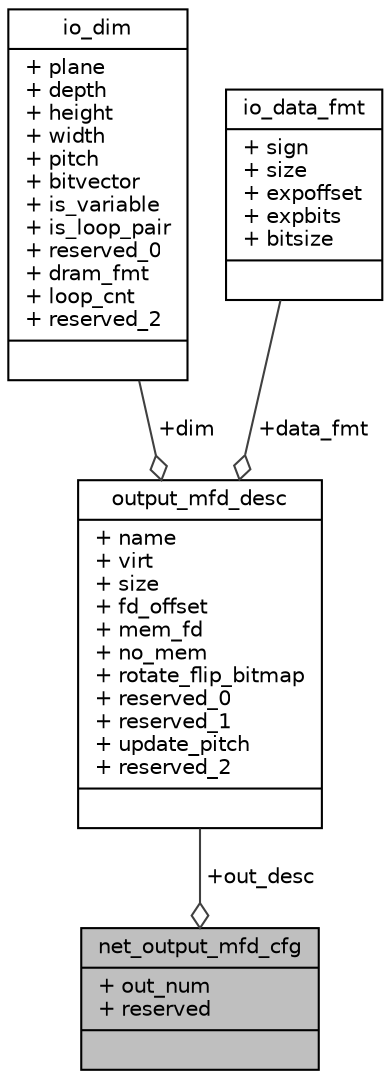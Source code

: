 digraph "net_output_mfd_cfg"
{
 // INTERACTIVE_SVG=YES
 // LATEX_PDF_SIZE
  bgcolor="transparent";
  edge [fontname="Helvetica",fontsize="10",labelfontname="Helvetica",labelfontsize="10"];
  node [fontname="Helvetica",fontsize="10",shape=record];
  Node1 [label="{net_output_mfd_cfg\n|+ out_num\l+ reserved\l|}",height=0.2,width=0.4,color="black", fillcolor="grey75", style="filled", fontcolor="black",tooltip="Total output in network with memory fd."];
  Node2 -> Node1 [color="grey25",fontsize="10",style="solid",label=" +out_desc" ,arrowhead="odiamond",fontname="Helvetica"];
  Node2 [label="{output_mfd_desc\n|+ name\l+ virt\l+ size\l+ fd_offset\l+ mem_fd\l+ no_mem\l+ rotate_flip_bitmap\l+ reserved_0\l+ reserved_1\l+ update_pitch\l+ reserved_2\l|}",height=0.2,width=0.4,color="black",URL="$d7/d3f/structoutput__mfd__desc.html",tooltip="One output description with memory fd."];
  Node3 -> Node2 [color="grey25",fontsize="10",style="solid",label=" +dim" ,arrowhead="odiamond",fontname="Helvetica"];
  Node3 [label="{io_dim\n|+ plane\l+ depth\l+ height\l+ width\l+ pitch\l+ bitvector\l+ is_variable\l+ is_loop_pair\l+ reserved_0\l+ dram_fmt\l+ loop_cnt\l+ reserved_2\l|}",height=0.2,width=0.4,color="black",URL="$db/de7/structio__dim.html",tooltip="The io dimension description."];
  Node4 -> Node2 [color="grey25",fontsize="10",style="solid",label=" +data_fmt" ,arrowhead="odiamond",fontname="Helvetica"];
  Node4 [label="{io_data_fmt\n|+ sign\l+ size\l+ expoffset\l+ expbits\l+ bitsize\l|}",height=0.2,width=0.4,color="black",URL="$d8/d06/structio__data__fmt.html",tooltip="The io data format description."];
}
